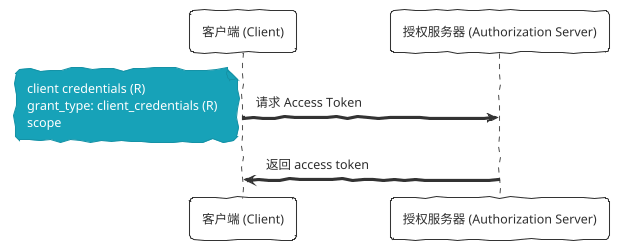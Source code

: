 @startuml

!theme sketchy-outline

!$client = "客户端 (Client)"
!$authServer = "授权服务器 (Authorization Server)"

"$client" -> "$authServer": 请求 Access Token
note left
client credentials (R)
grant_type: client_credentials (R)
scope
end note

"$authServer" -> "$client": 返回 access token



@enduml